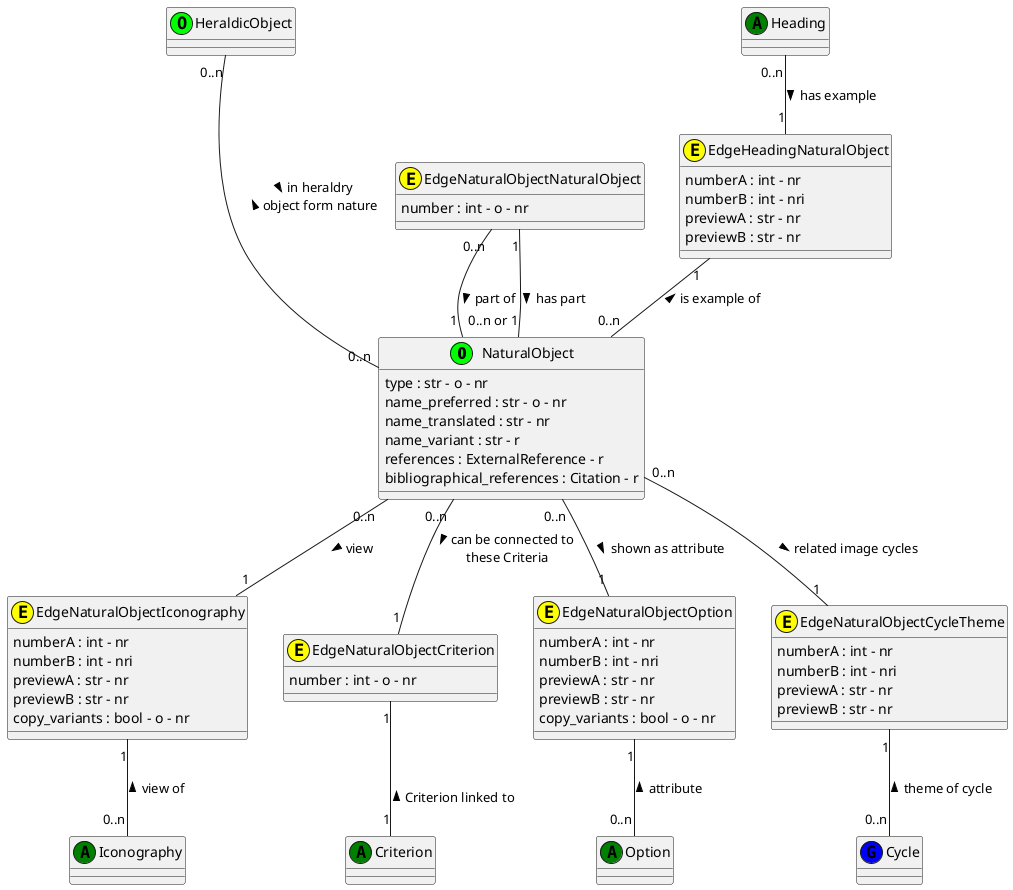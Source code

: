 @startuml  NaturalObject
class NaturalObject <<(O,lime)>>
NaturalObject : type : str - o - nr 
NaturalObject : name_preferred : str - o - nr 
NaturalObject : name_translated : str - nr 
NaturalObject : name_variant : str - r 
NaturalObject : references : ExternalReference - r 
NaturalObject : bibliographical_references : Citation - r

class Iconography <<(A,green)>>

class Criterion <<(A,green)>>

class Option <<(A,green)>>

class Cycle <<(G,blue)>>

class HeraldicObject <<(O,lime)>>

class Heading <<(A,green)>>

class EdgeNaturalObjectNaturalObject <<(E,yellow)>>
EdgeNaturalObjectNaturalObject : number : int - o - nr 

class EdgeHeadingNaturalObject  <<(E,yellow)>>
EdgeHeadingNaturalObject : numberA : int - nr
EdgeHeadingNaturalObject : numberB : int - nri
EdgeHeadingNaturalObject : previewA : str - nr
EdgeHeadingNaturalObject : previewB : str - nr



class EdgeNaturalObjectIconography <<(E,yellow)>>
EdgeNaturalObjectIconography : numberA : int - nr
EdgeNaturalObjectIconography : numberB : int - nri
EdgeNaturalObjectIconography : previewA : str - nr
EdgeNaturalObjectIconography : previewB : str - nr
EdgeNaturalObjectIconography : copy_variants : bool - o - nr

class EdgeNaturalObjectCriterion <<(E,yellow)>>
EdgeNaturalObjectCriterion : number : int - o - nr

class EdgeNaturalObjectOption <<(E,yellow)>>
EdgeNaturalObjectOption : numberA : int - nr
EdgeNaturalObjectOption : numberB : int - nri
EdgeNaturalObjectOption : previewA : str - nr
EdgeNaturalObjectOption : previewB : str - nr
EdgeNaturalObjectOption : copy_variants : bool - o - nr

class EdgeNaturalObjectCycleTheme <<(E,yellow)>>
EdgeNaturalObjectCycleTheme : numberA : int - nr
EdgeNaturalObjectCycleTheme : numberB : int - nri
EdgeNaturalObjectCycleTheme : previewA : str - nr
EdgeNaturalObjectCycleTheme : previewB : str - nr


EdgeNaturalObjectNaturalObject "0..n" -- "1" NaturalObject : part of >
EdgeNaturalObjectNaturalObject "1" -- "0..n or 1" NaturalObject: has part >

Heading "0..n" -- "1" EdgeHeadingNaturalObject : has example >
EdgeHeadingNaturalObject "1" -- "0..n" NaturalObject : is example of <

NaturalObject "0..n" -- "1" EdgeNaturalObjectIconography : view >
EdgeNaturalObjectIconography "1" -- "0..n" Iconography : view of <

NaturalObject "0..n" -- "1" EdgeNaturalObjectCriterion : > can be connected to \n these Criteria 
EdgeNaturalObjectCriterion "1" -- "1" Criterion : \n Criterion linked to <

NaturalObject "0..n" -- "1" EdgeNaturalObjectOption : shown as attribute >
EdgeNaturalObjectOption "1" -- "0..n" Option : attribute <

NaturalObject "0..n" -- "1" EdgeNaturalObjectCycleTheme : related image cycles >
EdgeNaturalObjectCycleTheme "1" -- "0..n" Cycle : theme of cycle <

HeraldicObject "0..n" --- "0..n" NaturalObject: > in heraldry \n object form nature <

@enduml
